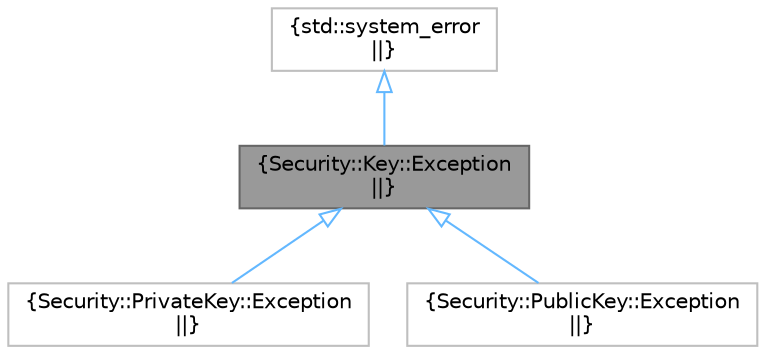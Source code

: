 digraph "Security::Key::Exception"
{
 // LATEX_PDF_SIZE
  bgcolor="transparent";
  edge [fontname=Helvetica,fontsize=10,labelfontname=Helvetica,labelfontsize=10];
  node [fontname=Helvetica,fontsize=10,shape=box,height=0.2,width=0.4];
  Node1 [label="{Security::Key::Exception\n||}",height=0.2,width=0.4,color="gray40", fillcolor="grey60", style="filled", fontcolor="black",tooltip=" "];
  Node2 -> Node1 [dir="back",color="steelblue1",style="solid",arrowtail="onormal"];
  Node2 [label="{std::system_error\n||}",height=0.2,width=0.4,color="grey75", fillcolor="white", style="filled",tooltip=" "];
  Node1 -> Node3 [dir="back",color="steelblue1",style="solid",arrowtail="onormal"];
  Node3 [label="{Security::PrivateKey::Exception\n||}",height=0.2,width=0.4,color="grey75", fillcolor="white", style="filled",URL="$d8/d3c/structSecurity_1_1PrivateKey_1_1Exception.html",tooltip=" "];
  Node1 -> Node4 [dir="back",color="steelblue1",style="solid",arrowtail="onormal"];
  Node4 [label="{Security::PublicKey::Exception\n||}",height=0.2,width=0.4,color="grey75", fillcolor="white", style="filled",URL="$d5/d1c/structSecurity_1_1PublicKey_1_1Exception.html",tooltip=" "];
}
